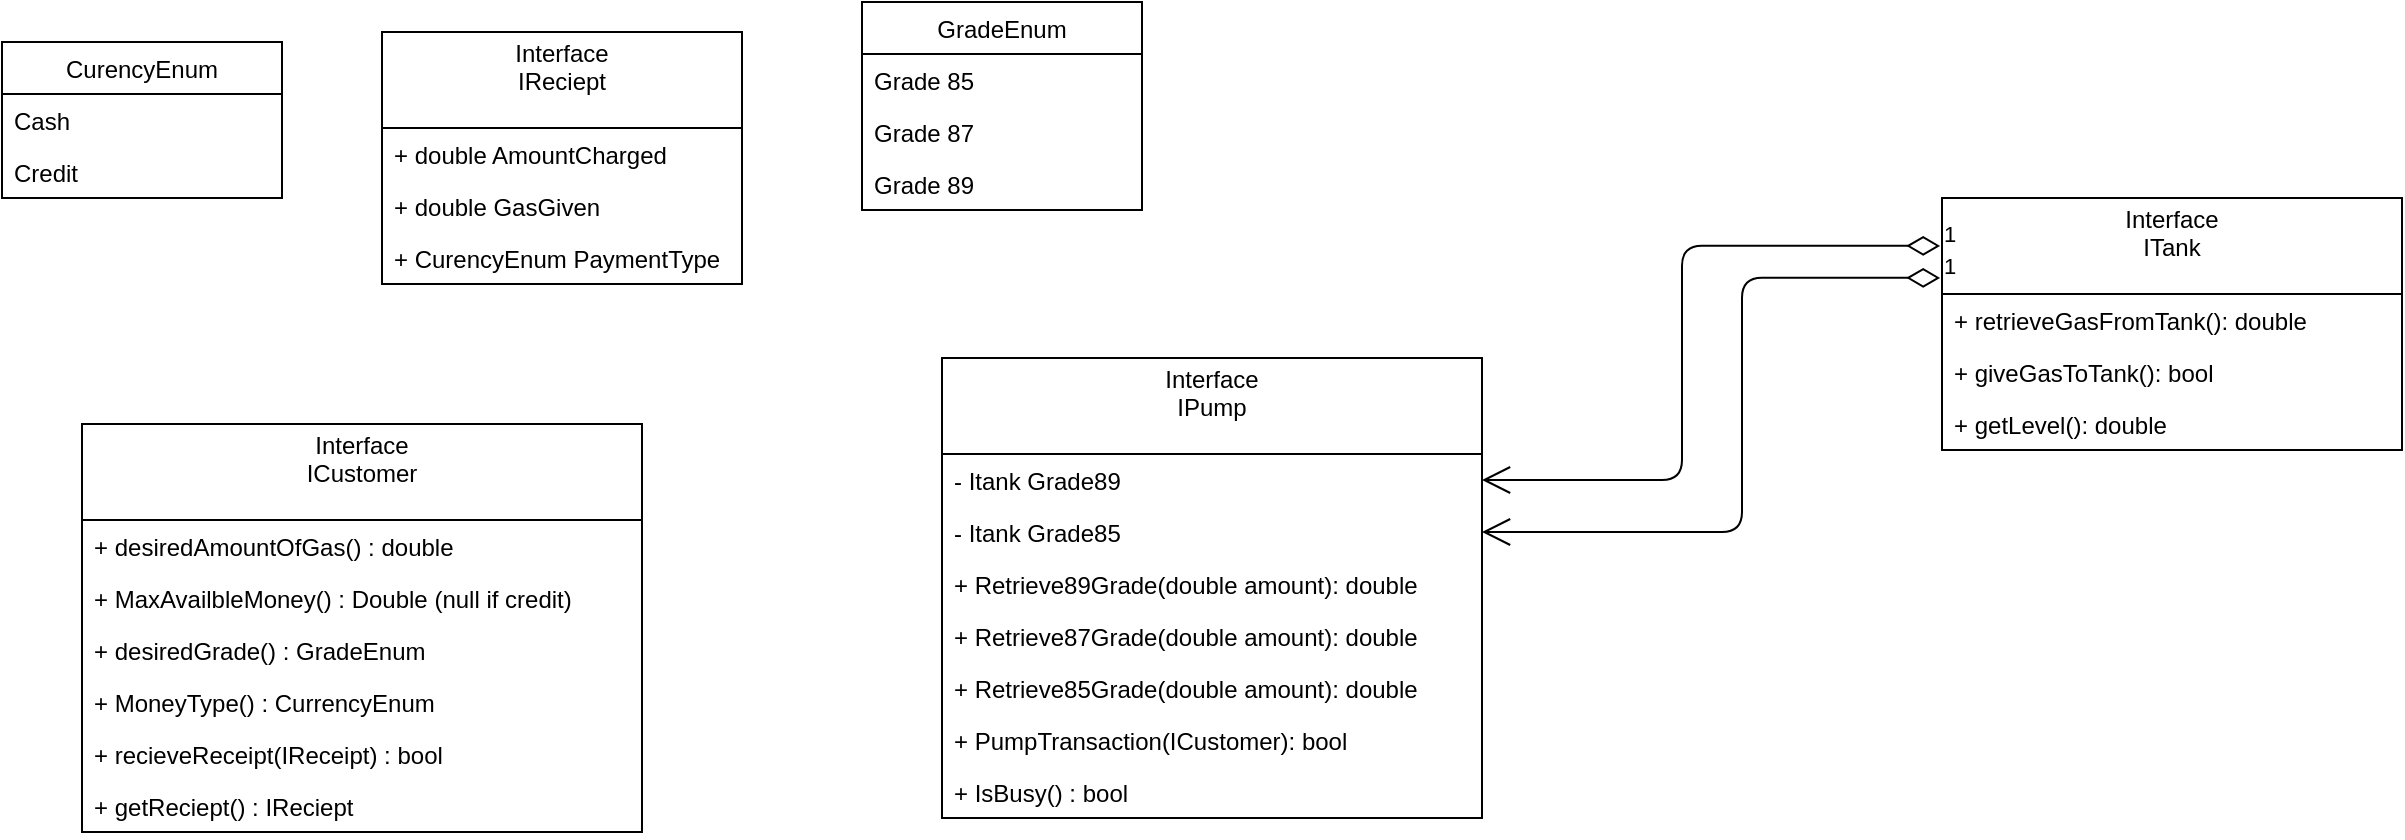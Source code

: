 <mxfile version="10.6.0" type="device"><diagram id="IL8cqeW6aZc0GmKWRjVk" name="Page-1"><mxGraphModel dx="2012" dy="1763" grid="1" gridSize="10" guides="1" tooltips="1" connect="1" arrows="1" fold="1" page="1" pageScale="1" pageWidth="850" pageHeight="1100" math="0" shadow="0"><root><mxCell id="0"/><mxCell id="1" parent="0"/><mxCell id="4H0IRhSca7g7RXK6LBBE-2" value="Interface&#10;IPump&#10;" style="swimlane;fontStyle=0;childLayout=stackLayout;horizontal=1;startSize=48;fillColor=none;horizontalStack=0;resizeParent=1;resizeParentMax=0;resizeLast=0;collapsible=1;marginBottom=0;" parent="1" vertex="1"><mxGeometry x="90" y="100" width="270" height="230" as="geometry"/></mxCell><mxCell id="J1RTowZZtYR8yPZofJTw-5" value="- Itank Grade89&#10;" style="text;strokeColor=none;fillColor=none;align=left;verticalAlign=top;spacingLeft=4;spacingRight=4;overflow=hidden;rotatable=0;points=[[0,0.5],[1,0.5]];portConstraint=eastwest;" vertex="1" parent="4H0IRhSca7g7RXK6LBBE-2"><mxGeometry y="48" width="270" height="26" as="geometry"/></mxCell><mxCell id="J1RTowZZtYR8yPZofJTw-2" value="- Itank Grade85&#10;" style="text;strokeColor=none;fillColor=none;align=left;verticalAlign=top;spacingLeft=4;spacingRight=4;overflow=hidden;rotatable=0;points=[[0,0.5],[1,0.5]];portConstraint=eastwest;" vertex="1" parent="4H0IRhSca7g7RXK6LBBE-2"><mxGeometry y="74" width="270" height="26" as="geometry"/></mxCell><mxCell id="J1RTowZZtYR8yPZofJTw-7" value="+ Retrieve89Grade(double amount): double" style="text;strokeColor=none;fillColor=none;align=left;verticalAlign=top;spacingLeft=4;spacingRight=4;overflow=hidden;rotatable=0;points=[[0,0.5],[1,0.5]];portConstraint=eastwest;" vertex="1" parent="4H0IRhSca7g7RXK6LBBE-2"><mxGeometry y="100" width="270" height="26" as="geometry"/></mxCell><mxCell id="J1RTowZZtYR8yPZofJTw-6" value="+ Retrieve87Grade(double amount): double" style="text;strokeColor=none;fillColor=none;align=left;verticalAlign=top;spacingLeft=4;spacingRight=4;overflow=hidden;rotatable=0;points=[[0,0.5],[1,0.5]];portConstraint=eastwest;" vertex="1" parent="4H0IRhSca7g7RXK6LBBE-2"><mxGeometry y="126" width="270" height="26" as="geometry"/></mxCell><mxCell id="J1RTowZZtYR8yPZofJTw-3" value="+ Retrieve85Grade(double amount): double" style="text;strokeColor=none;fillColor=none;align=left;verticalAlign=top;spacingLeft=4;spacingRight=4;overflow=hidden;rotatable=0;points=[[0,0.5],[1,0.5]];portConstraint=eastwest;" vertex="1" parent="4H0IRhSca7g7RXK6LBBE-2"><mxGeometry y="152" width="270" height="26" as="geometry"/></mxCell><mxCell id="J1RTowZZtYR8yPZofJTw-20" value="+ PumpTransaction(ICustomer): bool&#10;" style="text;strokeColor=none;fillColor=none;align=left;verticalAlign=top;spacingLeft=4;spacingRight=4;overflow=hidden;rotatable=0;points=[[0,0.5],[1,0.5]];portConstraint=eastwest;" vertex="1" parent="4H0IRhSca7g7RXK6LBBE-2"><mxGeometry y="178" width="270" height="26" as="geometry"/></mxCell><mxCell id="J1RTowZZtYR8yPZofJTw-21" value="+ IsBusy() : bool&#10;" style="text;strokeColor=none;fillColor=none;align=left;verticalAlign=top;spacingLeft=4;spacingRight=4;overflow=hidden;rotatable=0;points=[[0,0.5],[1,0.5]];portConstraint=eastwest;" vertex="1" parent="4H0IRhSca7g7RXK6LBBE-2"><mxGeometry y="204" width="270" height="26" as="geometry"/></mxCell><mxCell id="4H0IRhSca7g7RXK6LBBE-6" value="Interface&#10;ITank&#10;" style="swimlane;fontStyle=0;childLayout=stackLayout;horizontal=1;startSize=48;fillColor=none;horizontalStack=0;resizeParent=1;resizeParentMax=0;resizeLast=0;collapsible=1;marginBottom=0;" parent="1" vertex="1"><mxGeometry x="590" y="20" width="230" height="126" as="geometry"/></mxCell><mxCell id="4H0IRhSca7g7RXK6LBBE-7" value="+ retrieveGasFromTank(): double " style="text;strokeColor=none;fillColor=none;align=left;verticalAlign=top;spacingLeft=4;spacingRight=4;overflow=hidden;rotatable=0;points=[[0,0.5],[1,0.5]];portConstraint=eastwest;" parent="4H0IRhSca7g7RXK6LBBE-6" vertex="1"><mxGeometry y="48" width="230" height="26" as="geometry"/></mxCell><mxCell id="4H0IRhSca7g7RXK6LBBE-8" value="+ giveGasToTank(): bool" style="text;strokeColor=none;fillColor=none;align=left;verticalAlign=top;spacingLeft=4;spacingRight=4;overflow=hidden;rotatable=0;points=[[0,0.5],[1,0.5]];portConstraint=eastwest;" parent="4H0IRhSca7g7RXK6LBBE-6" vertex="1"><mxGeometry y="74" width="230" height="26" as="geometry"/></mxCell><mxCell id="4H0IRhSca7g7RXK6LBBE-10" value="+ getLevel(): double" style="text;strokeColor=none;fillColor=none;align=left;verticalAlign=top;spacingLeft=4;spacingRight=4;overflow=hidden;rotatable=0;points=[[0,0.5],[1,0.5]];portConstraint=eastwest;" parent="4H0IRhSca7g7RXK6LBBE-6" vertex="1"><mxGeometry y="100" width="230" height="26" as="geometry"/></mxCell><mxCell id="J1RTowZZtYR8yPZofJTw-8" value="1" style="endArrow=open;html=1;endSize=12;startArrow=diamondThin;startSize=14;startFill=0;edgeStyle=orthogonalEdgeStyle;align=left;verticalAlign=bottom;exitX=-0.004;exitY=0.19;exitDx=0;exitDy=0;entryX=1;entryY=0.5;entryDx=0;entryDy=0;exitPerimeter=0;" edge="1" parent="1" source="4H0IRhSca7g7RXK6LBBE-6" target="J1RTowZZtYR8yPZofJTw-5"><mxGeometry x="-1" y="3" relative="1" as="geometry"><mxPoint x="90" y="300" as="sourcePoint"/><mxPoint x="250" y="300" as="targetPoint"/><Array as="points"><mxPoint x="460" y="44"/><mxPoint x="460" y="161"/></Array></mxGeometry></mxCell><mxCell id="J1RTowZZtYR8yPZofJTw-9" value="1" style="endArrow=open;html=1;endSize=12;startArrow=diamondThin;startSize=14;startFill=0;edgeStyle=orthogonalEdgeStyle;align=left;verticalAlign=bottom;exitX=-0.004;exitY=0.317;exitDx=0;exitDy=0;entryX=1;entryY=0.5;entryDx=0;entryDy=0;exitPerimeter=0;" edge="1" parent="1" source="4H0IRhSca7g7RXK6LBBE-6" target="J1RTowZZtYR8yPZofJTw-2"><mxGeometry x="-1" y="3" relative="1" as="geometry"><mxPoint x="600" y="91" as="sourcePoint"/><mxPoint x="370" y="171" as="targetPoint"/><Array as="points"><mxPoint x="490" y="60"/><mxPoint x="490" y="187"/></Array></mxGeometry></mxCell><mxCell id="J1RTowZZtYR8yPZofJTw-10" value="Interface&#10;ICustomer&#10;" style="swimlane;fontStyle=0;childLayout=stackLayout;horizontal=1;startSize=48;fillColor=none;horizontalStack=0;resizeParent=1;resizeParentMax=0;resizeLast=0;collapsible=1;marginBottom=0;" vertex="1" parent="1"><mxGeometry x="-340" y="133" width="280" height="204" as="geometry"/></mxCell><mxCell id="J1RTowZZtYR8yPZofJTw-11" value="+ desiredAmountOfGas() : double&#10;" style="text;strokeColor=none;fillColor=none;align=left;verticalAlign=top;spacingLeft=4;spacingRight=4;overflow=hidden;rotatable=0;points=[[0,0.5],[1,0.5]];portConstraint=eastwest;" vertex="1" parent="J1RTowZZtYR8yPZofJTw-10"><mxGeometry y="48" width="280" height="26" as="geometry"/></mxCell><mxCell id="J1RTowZZtYR8yPZofJTw-12" value="+ MaxAvailbleMoney() : Double (null if credit)&#10;" style="text;strokeColor=none;fillColor=none;align=left;verticalAlign=top;spacingLeft=4;spacingRight=4;overflow=hidden;rotatable=0;points=[[0,0.5],[1,0.5]];portConstraint=eastwest;" vertex="1" parent="J1RTowZZtYR8yPZofJTw-10"><mxGeometry y="74" width="280" height="26" as="geometry"/></mxCell><mxCell id="J1RTowZZtYR8yPZofJTw-30" value="+ desiredGrade() : GradeEnum&#10;" style="text;strokeColor=none;fillColor=none;align=left;verticalAlign=top;spacingLeft=4;spacingRight=4;overflow=hidden;rotatable=0;points=[[0,0.5],[1,0.5]];portConstraint=eastwest;" vertex="1" parent="J1RTowZZtYR8yPZofJTw-10"><mxGeometry y="100" width="280" height="26" as="geometry"/></mxCell><mxCell id="J1RTowZZtYR8yPZofJTw-13" value="+ MoneyType() : CurrencyEnum" style="text;strokeColor=none;fillColor=none;align=left;verticalAlign=top;spacingLeft=4;spacingRight=4;overflow=hidden;rotatable=0;points=[[0,0.5],[1,0.5]];portConstraint=eastwest;" vertex="1" parent="J1RTowZZtYR8yPZofJTw-10"><mxGeometry y="126" width="280" height="26" as="geometry"/></mxCell><mxCell id="J1RTowZZtYR8yPZofJTw-29" value="+ recieveReceipt(IReceipt) : bool" style="text;strokeColor=none;fillColor=none;align=left;verticalAlign=top;spacingLeft=4;spacingRight=4;overflow=hidden;rotatable=0;points=[[0,0.5],[1,0.5]];portConstraint=eastwest;" vertex="1" parent="J1RTowZZtYR8yPZofJTw-10"><mxGeometry y="152" width="280" height="26" as="geometry"/></mxCell><mxCell id="J1RTowZZtYR8yPZofJTw-22" value="+ getReciept() : IReciept" style="text;strokeColor=none;fillColor=none;align=left;verticalAlign=top;spacingLeft=4;spacingRight=4;overflow=hidden;rotatable=0;points=[[0,0.5],[1,0.5]];portConstraint=eastwest;" vertex="1" parent="J1RTowZZtYR8yPZofJTw-10"><mxGeometry y="178" width="280" height="26" as="geometry"/></mxCell><mxCell id="J1RTowZZtYR8yPZofJTw-16" value="CurencyEnum" style="swimlane;fontStyle=0;childLayout=stackLayout;horizontal=1;startSize=26;fillColor=none;horizontalStack=0;resizeParent=1;resizeParentMax=0;resizeLast=0;collapsible=1;marginBottom=0;" vertex="1" parent="1"><mxGeometry x="-380" y="-58" width="140" height="78" as="geometry"/></mxCell><mxCell id="J1RTowZZtYR8yPZofJTw-17" value="Cash" style="text;strokeColor=none;fillColor=none;align=left;verticalAlign=top;spacingLeft=4;spacingRight=4;overflow=hidden;rotatable=0;points=[[0,0.5],[1,0.5]];portConstraint=eastwest;" vertex="1" parent="J1RTowZZtYR8yPZofJTw-16"><mxGeometry y="26" width="140" height="26" as="geometry"/></mxCell><mxCell id="J1RTowZZtYR8yPZofJTw-18" value="Credit" style="text;strokeColor=none;fillColor=none;align=left;verticalAlign=top;spacingLeft=4;spacingRight=4;overflow=hidden;rotatable=0;points=[[0,0.5],[1,0.5]];portConstraint=eastwest;" vertex="1" parent="J1RTowZZtYR8yPZofJTw-16"><mxGeometry y="52" width="140" height="26" as="geometry"/></mxCell><mxCell id="J1RTowZZtYR8yPZofJTw-23" value="Interface&#10;IReciept&#10;" style="swimlane;fontStyle=0;childLayout=stackLayout;horizontal=1;startSize=48;fillColor=none;horizontalStack=0;resizeParent=1;resizeParentMax=0;resizeLast=0;collapsible=1;marginBottom=0;" vertex="1" parent="1"><mxGeometry x="-190" y="-63" width="180" height="126" as="geometry"/></mxCell><mxCell id="J1RTowZZtYR8yPZofJTw-24" value="+ double AmountCharged&#10;" style="text;strokeColor=none;fillColor=none;align=left;verticalAlign=top;spacingLeft=4;spacingRight=4;overflow=hidden;rotatable=0;points=[[0,0.5],[1,0.5]];portConstraint=eastwest;" vertex="1" parent="J1RTowZZtYR8yPZofJTw-23"><mxGeometry y="48" width="180" height="26" as="geometry"/></mxCell><mxCell id="J1RTowZZtYR8yPZofJTw-28" value="+ double GasGiven" style="text;strokeColor=none;fillColor=none;align=left;verticalAlign=top;spacingLeft=4;spacingRight=4;overflow=hidden;rotatable=0;points=[[0,0.5],[1,0.5]];portConstraint=eastwest;" vertex="1" parent="J1RTowZZtYR8yPZofJTw-23"><mxGeometry y="74" width="180" height="26" as="geometry"/></mxCell><mxCell id="J1RTowZZtYR8yPZofJTw-26" value="+ CurencyEnum PaymentType" style="text;strokeColor=none;fillColor=none;align=left;verticalAlign=top;spacingLeft=4;spacingRight=4;overflow=hidden;rotatable=0;points=[[0,0.5],[1,0.5]];portConstraint=eastwest;" vertex="1" parent="J1RTowZZtYR8yPZofJTw-23"><mxGeometry y="100" width="180" height="26" as="geometry"/></mxCell><mxCell id="J1RTowZZtYR8yPZofJTw-31" value="GradeEnum" style="swimlane;fontStyle=0;childLayout=stackLayout;horizontal=1;startSize=26;fillColor=none;horizontalStack=0;resizeParent=1;resizeParentMax=0;resizeLast=0;collapsible=1;marginBottom=0;" vertex="1" parent="1"><mxGeometry x="50" y="-78" width="140" height="104" as="geometry"/></mxCell><mxCell id="J1RTowZZtYR8yPZofJTw-35" value="Grade 85" style="text;strokeColor=none;fillColor=none;align=left;verticalAlign=top;spacingLeft=4;spacingRight=4;overflow=hidden;rotatable=0;points=[[0,0.5],[1,0.5]];portConstraint=eastwest;" vertex="1" parent="J1RTowZZtYR8yPZofJTw-31"><mxGeometry y="26" width="140" height="26" as="geometry"/></mxCell><mxCell id="J1RTowZZtYR8yPZofJTw-32" value="Grade 87" style="text;strokeColor=none;fillColor=none;align=left;verticalAlign=top;spacingLeft=4;spacingRight=4;overflow=hidden;rotatable=0;points=[[0,0.5],[1,0.5]];portConstraint=eastwest;" vertex="1" parent="J1RTowZZtYR8yPZofJTw-31"><mxGeometry y="52" width="140" height="26" as="geometry"/></mxCell><mxCell id="J1RTowZZtYR8yPZofJTw-34" value="Grade 89" style="text;strokeColor=none;fillColor=none;align=left;verticalAlign=top;spacingLeft=4;spacingRight=4;overflow=hidden;rotatable=0;points=[[0,0.5],[1,0.5]];portConstraint=eastwest;" vertex="1" parent="J1RTowZZtYR8yPZofJTw-31"><mxGeometry y="78" width="140" height="26" as="geometry"/></mxCell></root></mxGraphModel></diagram></mxfile>